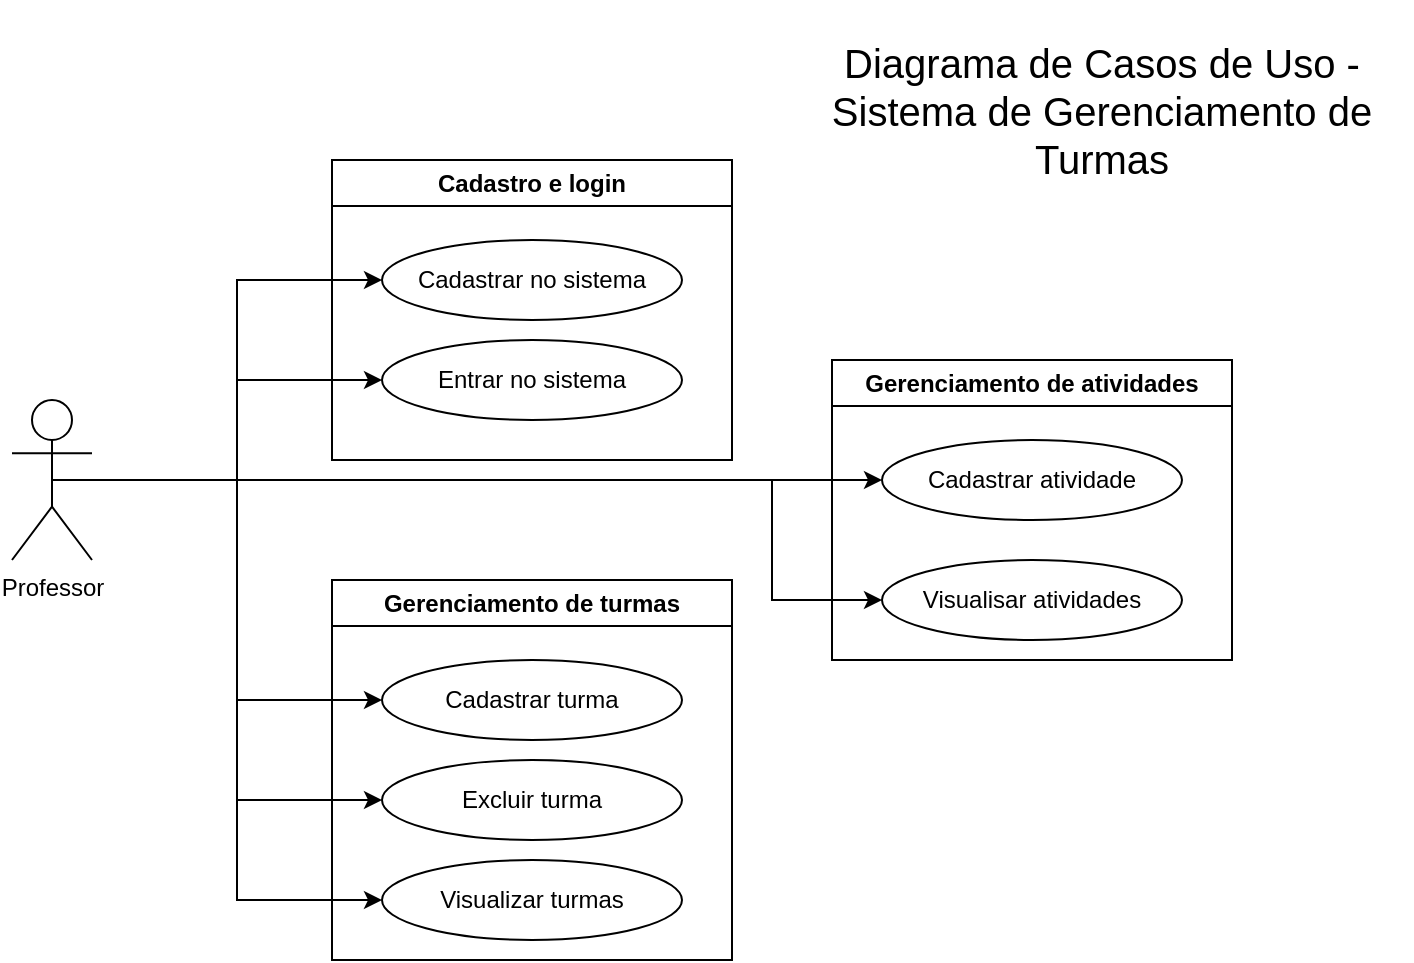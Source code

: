 <mxfile version="24.8.1">
  <diagram name="Página-1" id="NItQ0TOBQuJ_9LcYcQk8">
    <mxGraphModel dx="880" dy="434" grid="1" gridSize="10" guides="1" tooltips="1" connect="1" arrows="1" fold="1" page="1" pageScale="1" pageWidth="827" pageHeight="1169" math="0" shadow="0">
      <root>
        <mxCell id="0" />
        <mxCell id="1" parent="0" />
        <mxCell id="jYZjZprRR-Jjqzwu8Dg6-18" style="edgeStyle=orthogonalEdgeStyle;rounded=0;orthogonalLoop=1;jettySize=auto;html=1;exitX=0.5;exitY=0.5;exitDx=0;exitDy=0;exitPerimeter=0;entryX=0;entryY=0.5;entryDx=0;entryDy=0;" edge="1" parent="1" source="jYZjZprRR-Jjqzwu8Dg6-1" target="jYZjZprRR-Jjqzwu8Dg6-6">
          <mxGeometry relative="1" as="geometry" />
        </mxCell>
        <mxCell id="jYZjZprRR-Jjqzwu8Dg6-19" style="edgeStyle=orthogonalEdgeStyle;rounded=0;orthogonalLoop=1;jettySize=auto;html=1;exitX=0.5;exitY=0.5;exitDx=0;exitDy=0;exitPerimeter=0;entryX=0;entryY=0.5;entryDx=0;entryDy=0;" edge="1" parent="1" source="jYZjZprRR-Jjqzwu8Dg6-1" target="jYZjZprRR-Jjqzwu8Dg6-8">
          <mxGeometry relative="1" as="geometry" />
        </mxCell>
        <mxCell id="jYZjZprRR-Jjqzwu8Dg6-20" style="edgeStyle=orthogonalEdgeStyle;rounded=0;orthogonalLoop=1;jettySize=auto;html=1;exitX=0.5;exitY=0.5;exitDx=0;exitDy=0;exitPerimeter=0;entryX=0;entryY=0.5;entryDx=0;entryDy=0;" edge="1" parent="1" source="jYZjZprRR-Jjqzwu8Dg6-1" target="jYZjZprRR-Jjqzwu8Dg6-13">
          <mxGeometry relative="1" as="geometry">
            <Array as="points">
              <mxPoint x="490" y="300" />
              <mxPoint x="490" y="300" />
            </Array>
          </mxGeometry>
        </mxCell>
        <mxCell id="jYZjZprRR-Jjqzwu8Dg6-22" style="edgeStyle=orthogonalEdgeStyle;rounded=0;orthogonalLoop=1;jettySize=auto;html=1;exitX=0.5;exitY=0.5;exitDx=0;exitDy=0;exitPerimeter=0;entryX=0;entryY=0.5;entryDx=0;entryDy=0;" edge="1" parent="1" source="jYZjZprRR-Jjqzwu8Dg6-1" target="jYZjZprRR-Jjqzwu8Dg6-17">
          <mxGeometry relative="1" as="geometry">
            <Array as="points">
              <mxPoint x="460" y="300" />
              <mxPoint x="460" y="360" />
            </Array>
          </mxGeometry>
        </mxCell>
        <mxCell id="jYZjZprRR-Jjqzwu8Dg6-23" style="edgeStyle=orthogonalEdgeStyle;rounded=0;orthogonalLoop=1;jettySize=auto;html=1;exitX=0.5;exitY=0.5;exitDx=0;exitDy=0;exitPerimeter=0;entryX=0;entryY=0.5;entryDx=0;entryDy=0;" edge="1" parent="1" source="jYZjZprRR-Jjqzwu8Dg6-1" target="jYZjZprRR-Jjqzwu8Dg6-10">
          <mxGeometry relative="1" as="geometry" />
        </mxCell>
        <mxCell id="jYZjZprRR-Jjqzwu8Dg6-24" style="edgeStyle=orthogonalEdgeStyle;rounded=0;orthogonalLoop=1;jettySize=auto;html=1;exitX=0.5;exitY=0.5;exitDx=0;exitDy=0;exitPerimeter=0;entryX=0;entryY=0.5;entryDx=0;entryDy=0;" edge="1" parent="1" source="jYZjZprRR-Jjqzwu8Dg6-1" target="jYZjZprRR-Jjqzwu8Dg6-11">
          <mxGeometry relative="1" as="geometry" />
        </mxCell>
        <mxCell id="jYZjZprRR-Jjqzwu8Dg6-25" style="edgeStyle=orthogonalEdgeStyle;rounded=0;orthogonalLoop=1;jettySize=auto;html=1;exitX=0.5;exitY=0.5;exitDx=0;exitDy=0;exitPerimeter=0;entryX=0;entryY=0.5;entryDx=0;entryDy=0;" edge="1" parent="1" source="jYZjZprRR-Jjqzwu8Dg6-1" target="jYZjZprRR-Jjqzwu8Dg6-15">
          <mxGeometry relative="1" as="geometry" />
        </mxCell>
        <mxCell id="jYZjZprRR-Jjqzwu8Dg6-1" value="Professor" style="shape=umlActor;verticalLabelPosition=bottom;verticalAlign=top;html=1;outlineConnect=0;" vertex="1" parent="1">
          <mxGeometry x="80" y="260" width="40" height="80" as="geometry" />
        </mxCell>
        <mxCell id="jYZjZprRR-Jjqzwu8Dg6-5" value="Cadastro e login" style="swimlane;whiteSpace=wrap;html=1;" vertex="1" parent="1">
          <mxGeometry x="240" y="140" width="200" height="150" as="geometry" />
        </mxCell>
        <mxCell id="jYZjZprRR-Jjqzwu8Dg6-6" value="Cadastrar no sistema" style="ellipse;whiteSpace=wrap;html=1;" vertex="1" parent="jYZjZprRR-Jjqzwu8Dg6-5">
          <mxGeometry x="25" y="40" width="150" height="40" as="geometry" />
        </mxCell>
        <mxCell id="jYZjZprRR-Jjqzwu8Dg6-8" value="Entrar no sistema" style="ellipse;whiteSpace=wrap;html=1;" vertex="1" parent="jYZjZprRR-Jjqzwu8Dg6-5">
          <mxGeometry x="25" y="90" width="150" height="40" as="geometry" />
        </mxCell>
        <mxCell id="jYZjZprRR-Jjqzwu8Dg6-9" value="Gerenciamento de turmas" style="swimlane;whiteSpace=wrap;html=1;" vertex="1" parent="1">
          <mxGeometry x="240" y="350" width="200" height="190" as="geometry" />
        </mxCell>
        <mxCell id="jYZjZprRR-Jjqzwu8Dg6-10" value="Cadastrar turma" style="ellipse;whiteSpace=wrap;html=1;" vertex="1" parent="jYZjZprRR-Jjqzwu8Dg6-9">
          <mxGeometry x="25" y="40" width="150" height="40" as="geometry" />
        </mxCell>
        <mxCell id="jYZjZprRR-Jjqzwu8Dg6-11" value="Excluir turma" style="ellipse;whiteSpace=wrap;html=1;" vertex="1" parent="jYZjZprRR-Jjqzwu8Dg6-9">
          <mxGeometry x="25" y="90" width="150" height="40" as="geometry" />
        </mxCell>
        <mxCell id="jYZjZprRR-Jjqzwu8Dg6-15" value="Visualizar turmas" style="ellipse;whiteSpace=wrap;html=1;" vertex="1" parent="jYZjZprRR-Jjqzwu8Dg6-9">
          <mxGeometry x="25" y="140" width="150" height="40" as="geometry" />
        </mxCell>
        <mxCell id="jYZjZprRR-Jjqzwu8Dg6-12" value="Gerenciamento de atividades" style="swimlane;whiteSpace=wrap;html=1;" vertex="1" parent="1">
          <mxGeometry x="490" y="240" width="200" height="150" as="geometry" />
        </mxCell>
        <mxCell id="jYZjZprRR-Jjqzwu8Dg6-13" value="Cadastrar atividade" style="ellipse;whiteSpace=wrap;html=1;" vertex="1" parent="jYZjZprRR-Jjqzwu8Dg6-12">
          <mxGeometry x="25" y="40" width="150" height="40" as="geometry" />
        </mxCell>
        <mxCell id="jYZjZprRR-Jjqzwu8Dg6-17" value="Visualisar atividades" style="ellipse;whiteSpace=wrap;html=1;" vertex="1" parent="jYZjZprRR-Jjqzwu8Dg6-12">
          <mxGeometry x="25" y="100" width="150" height="40" as="geometry" />
        </mxCell>
        <mxCell id="jYZjZprRR-Jjqzwu8Dg6-26" value="&lt;font style=&quot;font-size: 20px;&quot;&gt;Diagrama de Casos de Uso - Sistema de Gerenciamento de Turmas&lt;/font&gt;" style="text;html=1;align=center;verticalAlign=middle;whiteSpace=wrap;rounded=0;" vertex="1" parent="1">
          <mxGeometry x="470" y="60" width="310" height="110" as="geometry" />
        </mxCell>
      </root>
    </mxGraphModel>
  </diagram>
</mxfile>
